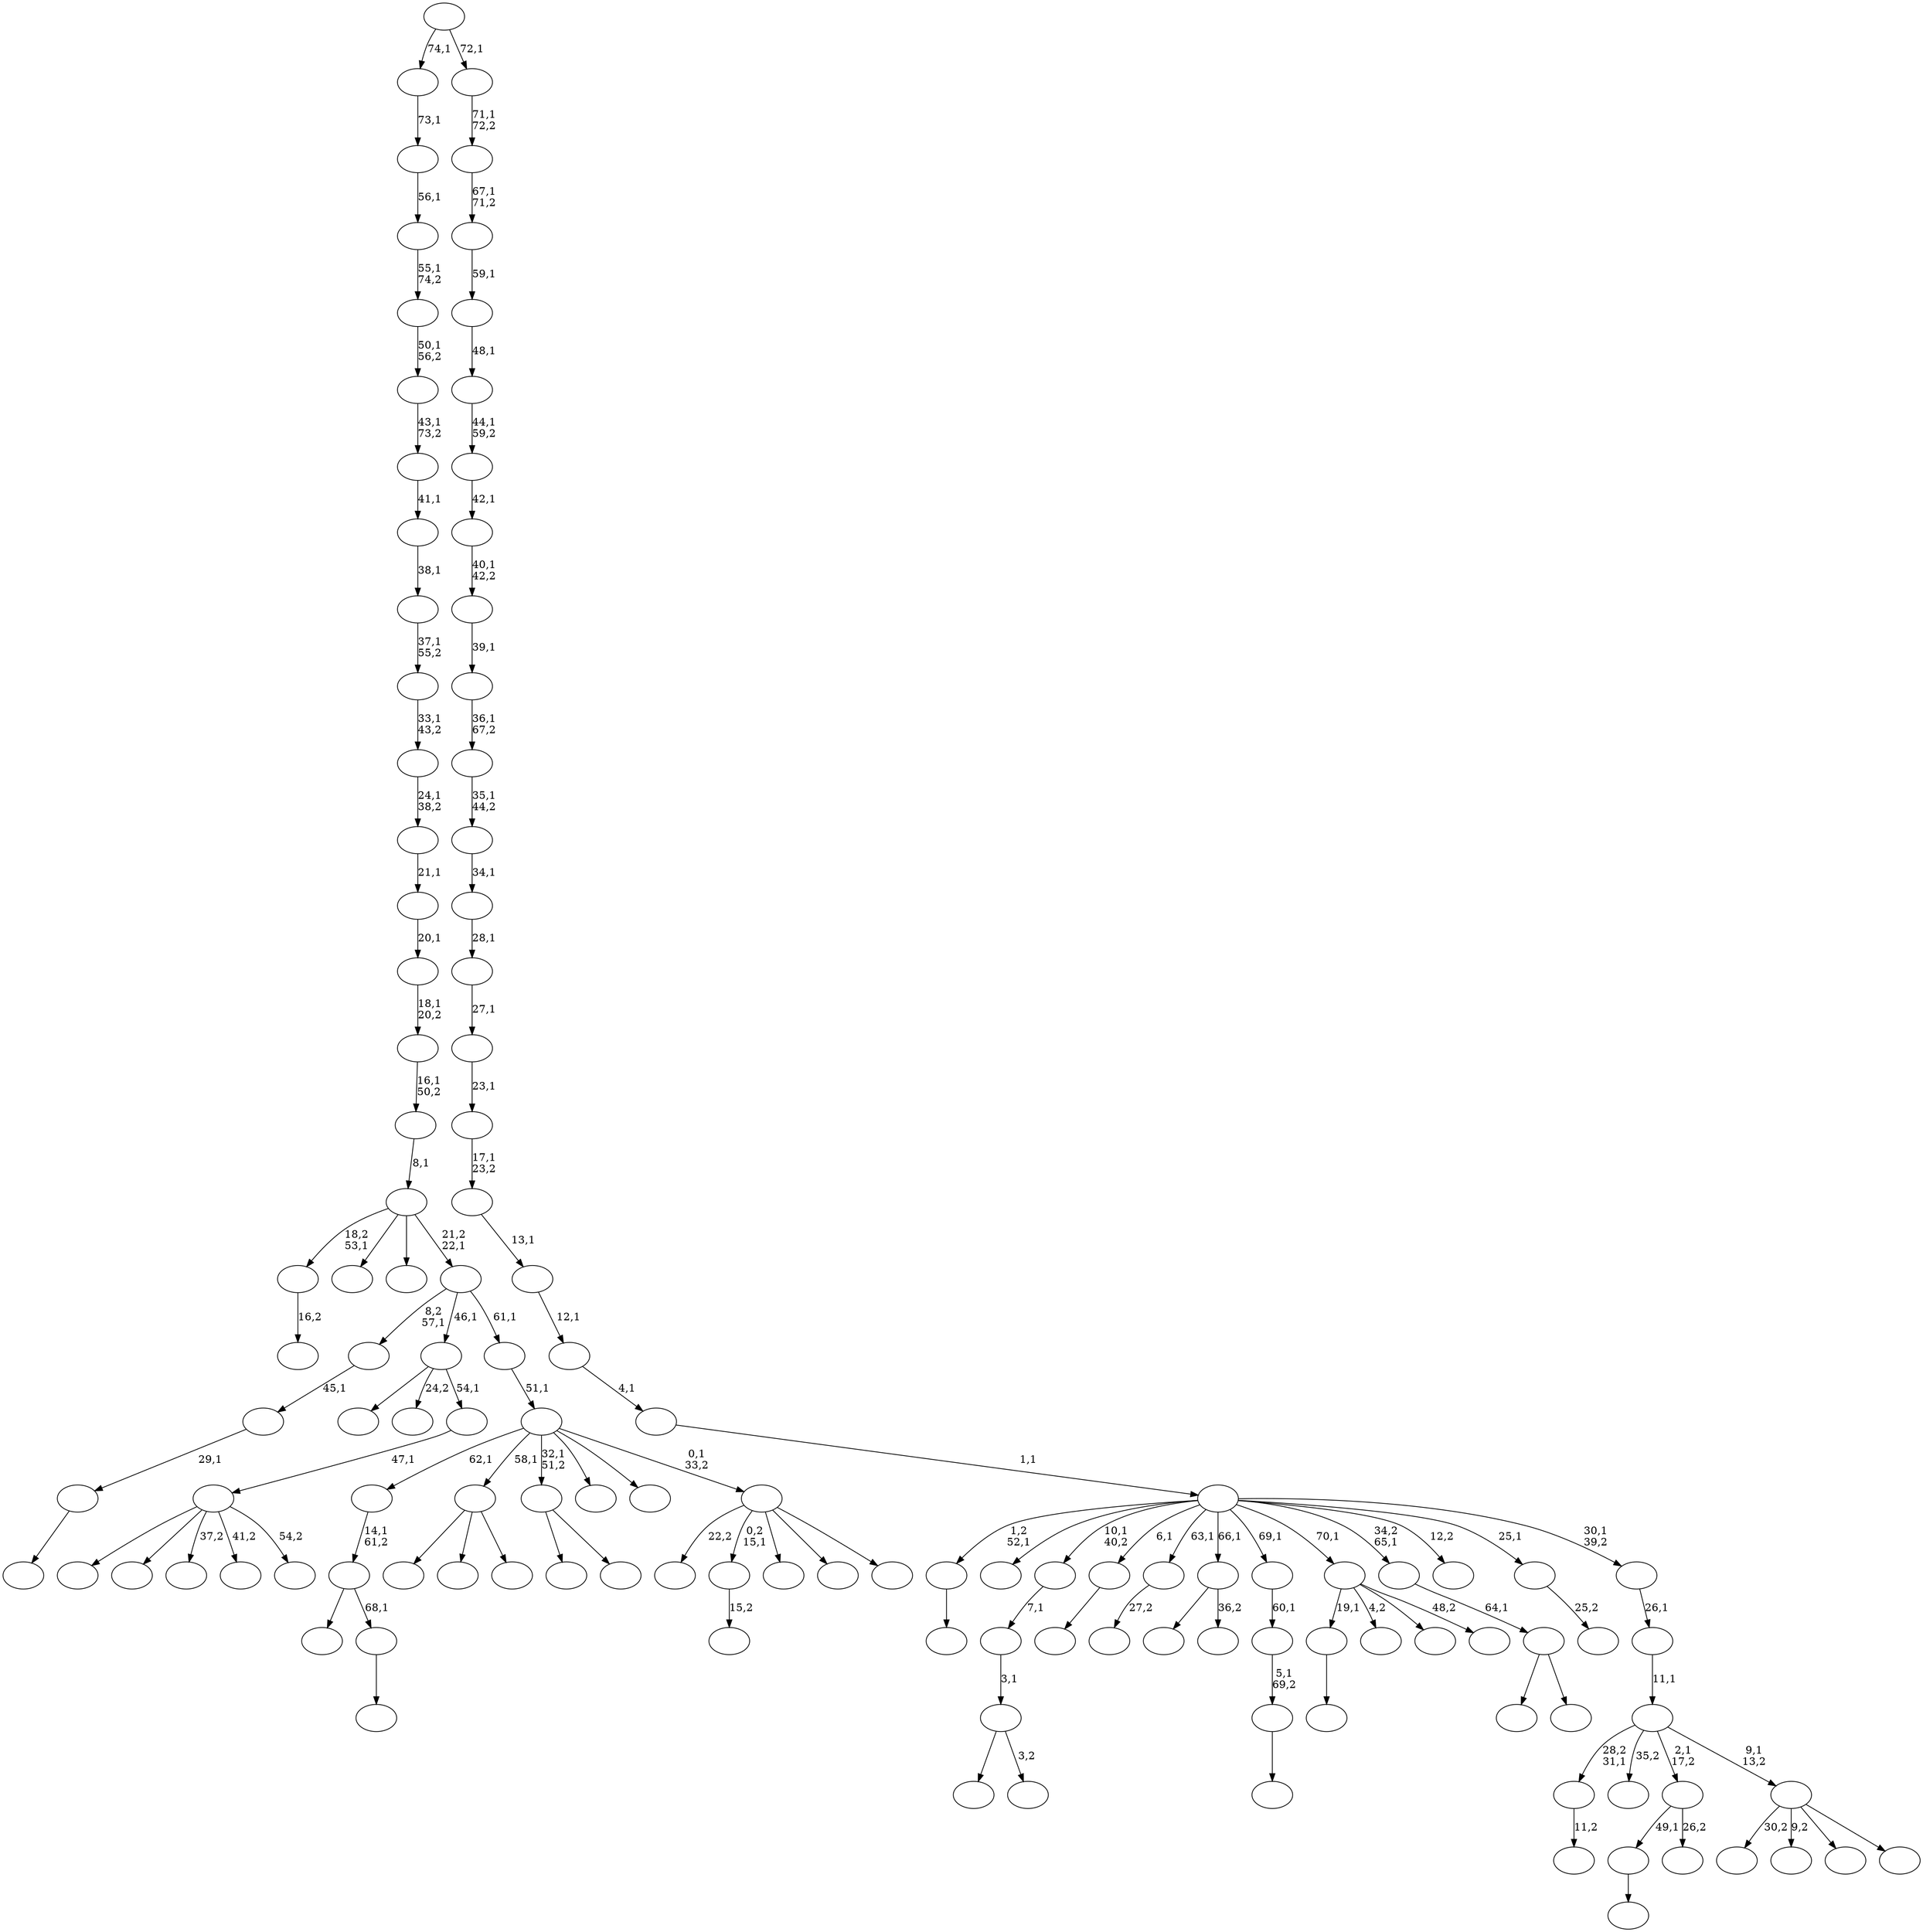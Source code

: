 digraph T {
	125 [label=""]
	124 [label=""]
	123 [label=""]
	122 [label=""]
	121 [label=""]
	120 [label=""]
	119 [label=""]
	118 [label=""]
	117 [label=""]
	116 [label=""]
	115 [label=""]
	114 [label=""]
	113 [label=""]
	112 [label=""]
	111 [label=""]
	110 [label=""]
	109 [label=""]
	108 [label=""]
	107 [label=""]
	106 [label=""]
	105 [label=""]
	104 [label=""]
	103 [label=""]
	102 [label=""]
	101 [label=""]
	100 [label=""]
	99 [label=""]
	98 [label=""]
	97 [label=""]
	96 [label=""]
	95 [label=""]
	94 [label=""]
	93 [label=""]
	92 [label=""]
	91 [label=""]
	90 [label=""]
	89 [label=""]
	88 [label=""]
	87 [label=""]
	86 [label=""]
	85 [label=""]
	84 [label=""]
	83 [label=""]
	82 [label=""]
	81 [label=""]
	80 [label=""]
	79 [label=""]
	78 [label=""]
	77 [label=""]
	76 [label=""]
	75 [label=""]
	74 [label=""]
	73 [label=""]
	72 [label=""]
	71 [label=""]
	70 [label=""]
	69 [label=""]
	68 [label=""]
	67 [label=""]
	66 [label=""]
	65 [label=""]
	64 [label=""]
	63 [label=""]
	62 [label=""]
	61 [label=""]
	60 [label=""]
	59 [label=""]
	58 [label=""]
	57 [label=""]
	56 [label=""]
	55 [label=""]
	54 [label=""]
	53 [label=""]
	52 [label=""]
	51 [label=""]
	50 [label=""]
	49 [label=""]
	48 [label=""]
	47 [label=""]
	46 [label=""]
	45 [label=""]
	44 [label=""]
	43 [label=""]
	42 [label=""]
	41 [label=""]
	40 [label=""]
	39 [label=""]
	38 [label=""]
	37 [label=""]
	36 [label=""]
	35 [label=""]
	34 [label=""]
	33 [label=""]
	32 [label=""]
	31 [label=""]
	30 [label=""]
	29 [label=""]
	28 [label=""]
	27 [label=""]
	26 [label=""]
	25 [label=""]
	24 [label=""]
	23 [label=""]
	22 [label=""]
	21 [label=""]
	20 [label=""]
	19 [label=""]
	18 [label=""]
	17 [label=""]
	16 [label=""]
	15 [label=""]
	14 [label=""]
	13 [label=""]
	12 [label=""]
	11 [label=""]
	10 [label=""]
	9 [label=""]
	8 [label=""]
	7 [label=""]
	6 [label=""]
	5 [label=""]
	4 [label=""]
	3 [label=""]
	2 [label=""]
	1 [label=""]
	0 [label=""]
	124 -> 125 [label=""]
	117 -> 118 [label="16,2"]
	115 -> 116 [label=""]
	113 -> 114 [label="15,2"]
	111 -> 112 [label=""]
	103 -> 106 [label=""]
	103 -> 104 [label="3,2"]
	102 -> 103 [label="3,1"]
	101 -> 102 [label="7,1"]
	99 -> 100 [label=""]
	95 -> 96 [label=""]
	94 -> 119 [label=""]
	94 -> 95 [label="68,1"]
	93 -> 94 [label="14,1\n61,2"]
	91 -> 92 [label=""]
	90 -> 91 [label="29,1"]
	89 -> 90 [label="45,1"]
	85 -> 86 [label="27,2"]
	82 -> 110 [label=""]
	82 -> 83 [label="36,2"]
	80 -> 81 [label=""]
	79 -> 80 [label="5,1\n69,2"]
	78 -> 79 [label="60,1"]
	76 -> 121 [label=""]
	76 -> 105 [label=""]
	76 -> 77 [label=""]
	72 -> 120 [label=""]
	72 -> 73 [label=""]
	68 -> 69 [label="11,2"]
	64 -> 124 [label="19,1"]
	64 -> 87 [label="4,2"]
	64 -> 75 [label=""]
	64 -> 65 [label="48,2"]
	62 -> 84 [label=""]
	62 -> 63 [label=""]
	61 -> 62 [label="64,1"]
	58 -> 115 [label="49,1"]
	58 -> 59 [label="26,2"]
	54 -> 108 [label=""]
	54 -> 107 [label=""]
	54 -> 98 [label="37,2"]
	54 -> 74 [label="41,2"]
	54 -> 55 [label="54,2"]
	53 -> 54 [label="47,1"]
	52 -> 97 [label=""]
	52 -> 71 [label="24,2"]
	52 -> 53 [label="54,1"]
	49 -> 50 [label="25,2"]
	45 -> 123 [label="22,2"]
	45 -> 113 [label="0,2\n15,1"]
	45 -> 60 [label=""]
	45 -> 48 [label=""]
	45 -> 46 [label=""]
	44 -> 93 [label="62,1"]
	44 -> 76 [label="58,1"]
	44 -> 72 [label="32,1\n51,2"]
	44 -> 51 [label=""]
	44 -> 47 [label=""]
	44 -> 45 [label="0,1\n33,2"]
	43 -> 44 [label="51,1"]
	42 -> 89 [label="8,2\n57,1"]
	42 -> 52 [label="46,1"]
	42 -> 43 [label="61,1"]
	41 -> 117 [label="18,2\n53,1"]
	41 -> 70 [label=""]
	41 -> 57 [label=""]
	41 -> 42 [label="21,2\n22,1"]
	40 -> 41 [label="8,1"]
	39 -> 40 [label="16,1\n50,2"]
	38 -> 39 [label="18,1\n20,2"]
	37 -> 38 [label="20,1"]
	36 -> 37 [label="21,1"]
	35 -> 36 [label="24,1\n38,2"]
	34 -> 35 [label="33,1\n43,2"]
	33 -> 34 [label="37,1\n55,2"]
	32 -> 33 [label="38,1"]
	31 -> 32 [label="41,1"]
	30 -> 31 [label="43,1\n73,2"]
	29 -> 30 [label="50,1\n56,2"]
	28 -> 29 [label="55,1\n74,2"]
	27 -> 28 [label="56,1"]
	26 -> 27 [label="73,1"]
	24 -> 122 [label="30,2"]
	24 -> 88 [label="9,2"]
	24 -> 66 [label=""]
	24 -> 25 [label=""]
	23 -> 68 [label="28,2\n31,1"]
	23 -> 67 [label="35,2"]
	23 -> 58 [label="2,1\n17,2"]
	23 -> 24 [label="9,1\n13,2"]
	22 -> 23 [label="11,1"]
	21 -> 22 [label="26,1"]
	20 -> 111 [label="1,2\n52,1"]
	20 -> 109 [label=""]
	20 -> 101 [label="10,1\n40,2"]
	20 -> 99 [label="6,1"]
	20 -> 85 [label="63,1"]
	20 -> 82 [label="66,1"]
	20 -> 78 [label="69,1"]
	20 -> 64 [label="70,1"]
	20 -> 61 [label="34,2\n65,1"]
	20 -> 56 [label="12,2"]
	20 -> 49 [label="25,1"]
	20 -> 21 [label="30,1\n39,2"]
	19 -> 20 [label="1,1"]
	18 -> 19 [label="4,1"]
	17 -> 18 [label="12,1"]
	16 -> 17 [label="13,1"]
	15 -> 16 [label="17,1\n23,2"]
	14 -> 15 [label="23,1"]
	13 -> 14 [label="27,1"]
	12 -> 13 [label="28,1"]
	11 -> 12 [label="34,1"]
	10 -> 11 [label="35,1\n44,2"]
	9 -> 10 [label="36,1\n67,2"]
	8 -> 9 [label="39,1"]
	7 -> 8 [label="40,1\n42,2"]
	6 -> 7 [label="42,1"]
	5 -> 6 [label="44,1\n59,2"]
	4 -> 5 [label="48,1"]
	3 -> 4 [label="59,1"]
	2 -> 3 [label="67,1\n71,2"]
	1 -> 2 [label="71,1\n72,2"]
	0 -> 26 [label="74,1"]
	0 -> 1 [label="72,1"]
}
